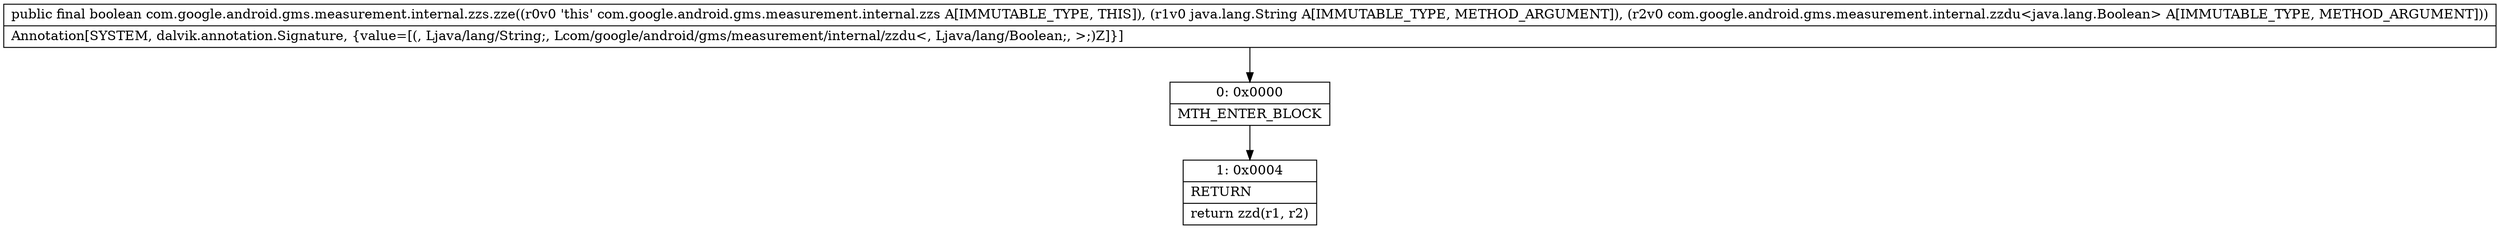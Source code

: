 digraph "CFG forcom.google.android.gms.measurement.internal.zzs.zze(Ljava\/lang\/String;Lcom\/google\/android\/gms\/measurement\/internal\/zzdu;)Z" {
Node_0 [shape=record,label="{0\:\ 0x0000|MTH_ENTER_BLOCK\l}"];
Node_1 [shape=record,label="{1\:\ 0x0004|RETURN\l|return zzd(r1, r2)\l}"];
MethodNode[shape=record,label="{public final boolean com.google.android.gms.measurement.internal.zzs.zze((r0v0 'this' com.google.android.gms.measurement.internal.zzs A[IMMUTABLE_TYPE, THIS]), (r1v0 java.lang.String A[IMMUTABLE_TYPE, METHOD_ARGUMENT]), (r2v0 com.google.android.gms.measurement.internal.zzdu\<java.lang.Boolean\> A[IMMUTABLE_TYPE, METHOD_ARGUMENT]))  | Annotation[SYSTEM, dalvik.annotation.Signature, \{value=[(, Ljava\/lang\/String;, Lcom\/google\/android\/gms\/measurement\/internal\/zzdu\<, Ljava\/lang\/Boolean;, \>;)Z]\}]\l}"];
MethodNode -> Node_0;
Node_0 -> Node_1;
}

